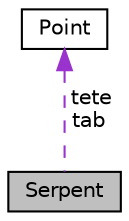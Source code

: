 digraph "Serpent"
{
  edge [fontname="Helvetica",fontsize="10",labelfontname="Helvetica",labelfontsize="10"];
  node [fontname="Helvetica",fontsize="10",shape=record];
  Node1 [label="Serpent",height=0.2,width=0.4,color="black", fillcolor="grey75", style="filled", fontcolor="black"];
  Node2 -> Node1 [dir="back",color="darkorchid3",fontsize="10",style="dashed",label=" tete\ntab" ,fontname="Helvetica"];
  Node2 [label="Point",height=0.2,width=0.4,color="black", fillcolor="white", style="filled",URL="$struct_point.html"];
}
